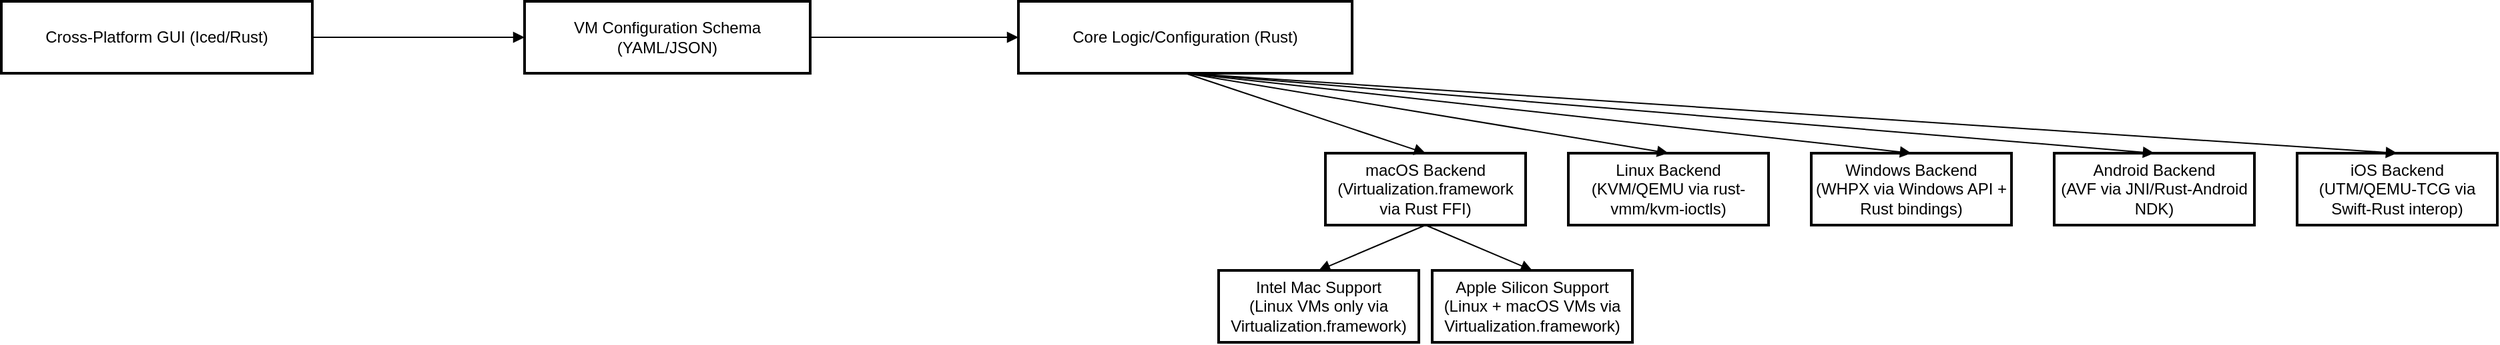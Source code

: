 <mxfile version="26.0.15">
  <diagram name="Page-1" id="ni2ShNpEL0fGlDgy5Trs">
    <mxGraphModel>
      <root>
        <mxCell id="0" />
        <mxCell id="1" parent="0" />
        <mxCell id="2" value="Core Logic/Configuration (Rust)" style="whiteSpace=wrap;strokeWidth=2;" vertex="1" parent="1">
          <mxGeometry x="770" y="18" width="250" height="54" as="geometry" />
        </mxCell>
        <mxCell id="3" value="macOS Backend&#10;(Virtualization.framework via Rust FFI)" style="whiteSpace=wrap;strokeWidth=2;" vertex="1" parent="1">
          <mxGeometry x="1000" y="132" width="150" height="54" as="geometry" />
        </mxCell>
        <mxCell id="4" value="Linux Backend&#10;(KVM/QEMU via rust-vmm/kvm-ioctls)" style="whiteSpace=wrap;strokeWidth=2;" vertex="1" parent="1">
          <mxGeometry x="1182" y="132" width="150" height="54" as="geometry" />
        </mxCell>
        <mxCell id="5" value="Windows Backend&#10;(WHPX via Windows API + Rust bindings)" style="whiteSpace=wrap;strokeWidth=2;" vertex="1" parent="1">
          <mxGeometry x="1364" y="132" width="150" height="54" as="geometry" />
        </mxCell>
        <mxCell id="6" value="Android Backend&#10;(AVF via JNI/Rust-Android NDK)" style="whiteSpace=wrap;strokeWidth=2;" vertex="1" parent="1">
          <mxGeometry x="1546" y="132" width="150" height="54" as="geometry" />
        </mxCell>
        <mxCell id="7" value="Cross-Platform GUI (Iced/Rust)" style="whiteSpace=wrap;strokeWidth=2;" vertex="1" parent="1">
          <mxGeometry x="8" y="18" width="233" height="54" as="geometry" />
        </mxCell>
        <mxCell id="8" value="iOS Backend&#10;(UTM/QEMU-TCG via Swift-Rust interop)" style="whiteSpace=wrap;strokeWidth=2;" vertex="1" parent="1">
          <mxGeometry x="1728" y="132" width="150" height="54" as="geometry" />
        </mxCell>
        <mxCell id="9" value="VM Configuration Schema&#10;(YAML/JSON)" style="whiteSpace=wrap;strokeWidth=2;" vertex="1" parent="1">
          <mxGeometry x="400" y="18" width="214" height="54" as="geometry" />
        </mxCell>
        <mxCell id="12" value="" style="curved=1;startArrow=none;endArrow=block;exitX=1;exitY=0.5;entryX=0;entryY=0.5;" edge="1" parent="1" source="7" target="9">
          <mxGeometry relative="1" as="geometry">
            <Array as="points" />
          </mxGeometry>
        </mxCell>
        <mxCell id="13" value="" style="curved=1;startArrow=none;endArrow=block;exitX=1;exitY=0.5;entryX=0;entryY=0.5;" edge="1" parent="1" source="9" target="2">
          <mxGeometry relative="1" as="geometry">
            <Array as="points" />
          </mxGeometry>
        </mxCell>
        <mxCell id="14" value="" style="curved=1;startArrow=none;endArrow=block;exitX=0.5;exitY=1;entryX=0.5;entryY=0;" edge="1" parent="1" source="2" target="3">
          <mxGeometry relative="1" as="geometry">
            <Array as="points" />
          </mxGeometry>
        </mxCell>
        <mxCell id="15" value="" style="curved=1;startArrow=none;endArrow=block;exitX=0.5;exitY=1;entryX=0.5;entryY=0;" edge="1" parent="1" source="2" target="4">
          <mxGeometry relative="1" as="geometry">
            <Array as="points" />
          </mxGeometry>
        </mxCell>
        <mxCell id="16" value="" style="curved=1;startArrow=none;endArrow=block;exitX=0.5;exitY=1;entryX=0.5;entryY=0;" edge="1" parent="1" source="2" target="5">
          <mxGeometry relative="1" as="geometry">
            <Array as="points" />
          </mxGeometry>
        </mxCell>
        <mxCell id="17" value="" style="curved=1;startArrow=none;endArrow=block;exitX=0.5;exitY=1;entryX=0.5;entryY=0;" edge="1" parent="1" source="2" target="6">
          <mxGeometry relative="1" as="geometry">
            <Array as="points" />
          </mxGeometry>
        </mxCell>
        <mxCell id="18" value="" style="curved=1;startArrow=none;endArrow=block;exitX=0.5;exitY=1;entryX=0.5;entryY=0;" edge="1" parent="1" source="2" target="8">
          <mxGeometry relative="1" as="geometry">
            <Array as="points" />
          </mxGeometry>
        </mxCell>
        <mxCell id="19" value="Intel Mac Support&#10;(Linux VMs only via Virtualization.framework)" style="whiteSpace=wrap;strokeWidth=2;" vertex="1" parent="1">
          <mxGeometry x="920" y="220" width="150" height="54" as="geometry" />
        </mxCell>
        <mxCell id="20" value="Apple Silicon Support&#10;(Linux + macOS VMs via Virtualization.framework)" style="whiteSpace=wrap;strokeWidth=2;" vertex="1" parent="1">
          <mxGeometry x="1080" y="220" width="150" height="54" as="geometry" />
        </mxCell>
        <mxCell id="21" value="" style="curved=1;startArrow=none;endArrow=block;exitX=0.5;exitY=1;entryX=0.5;entryY=0;" edge="1" parent="1" source="3" target="19">
          <mxGeometry relative="1" as="geometry">
            <Array as="points" />
          </mxGeometry>
        </mxCell>
        <mxCell id="22" value="" style="curved=1;startArrow=none;endArrow=block;exitX=0.5;exitY=1;entryX=0.5;entryY=0;" edge="1" parent="1" source="3" target="20">
          <mxGeometry relative="1" as="geometry">
            <Array as="points" />
          </mxGeometry>
        </mxCell>
      </root>
    </mxGraphModel>
  </diagram>
</mxfile>
